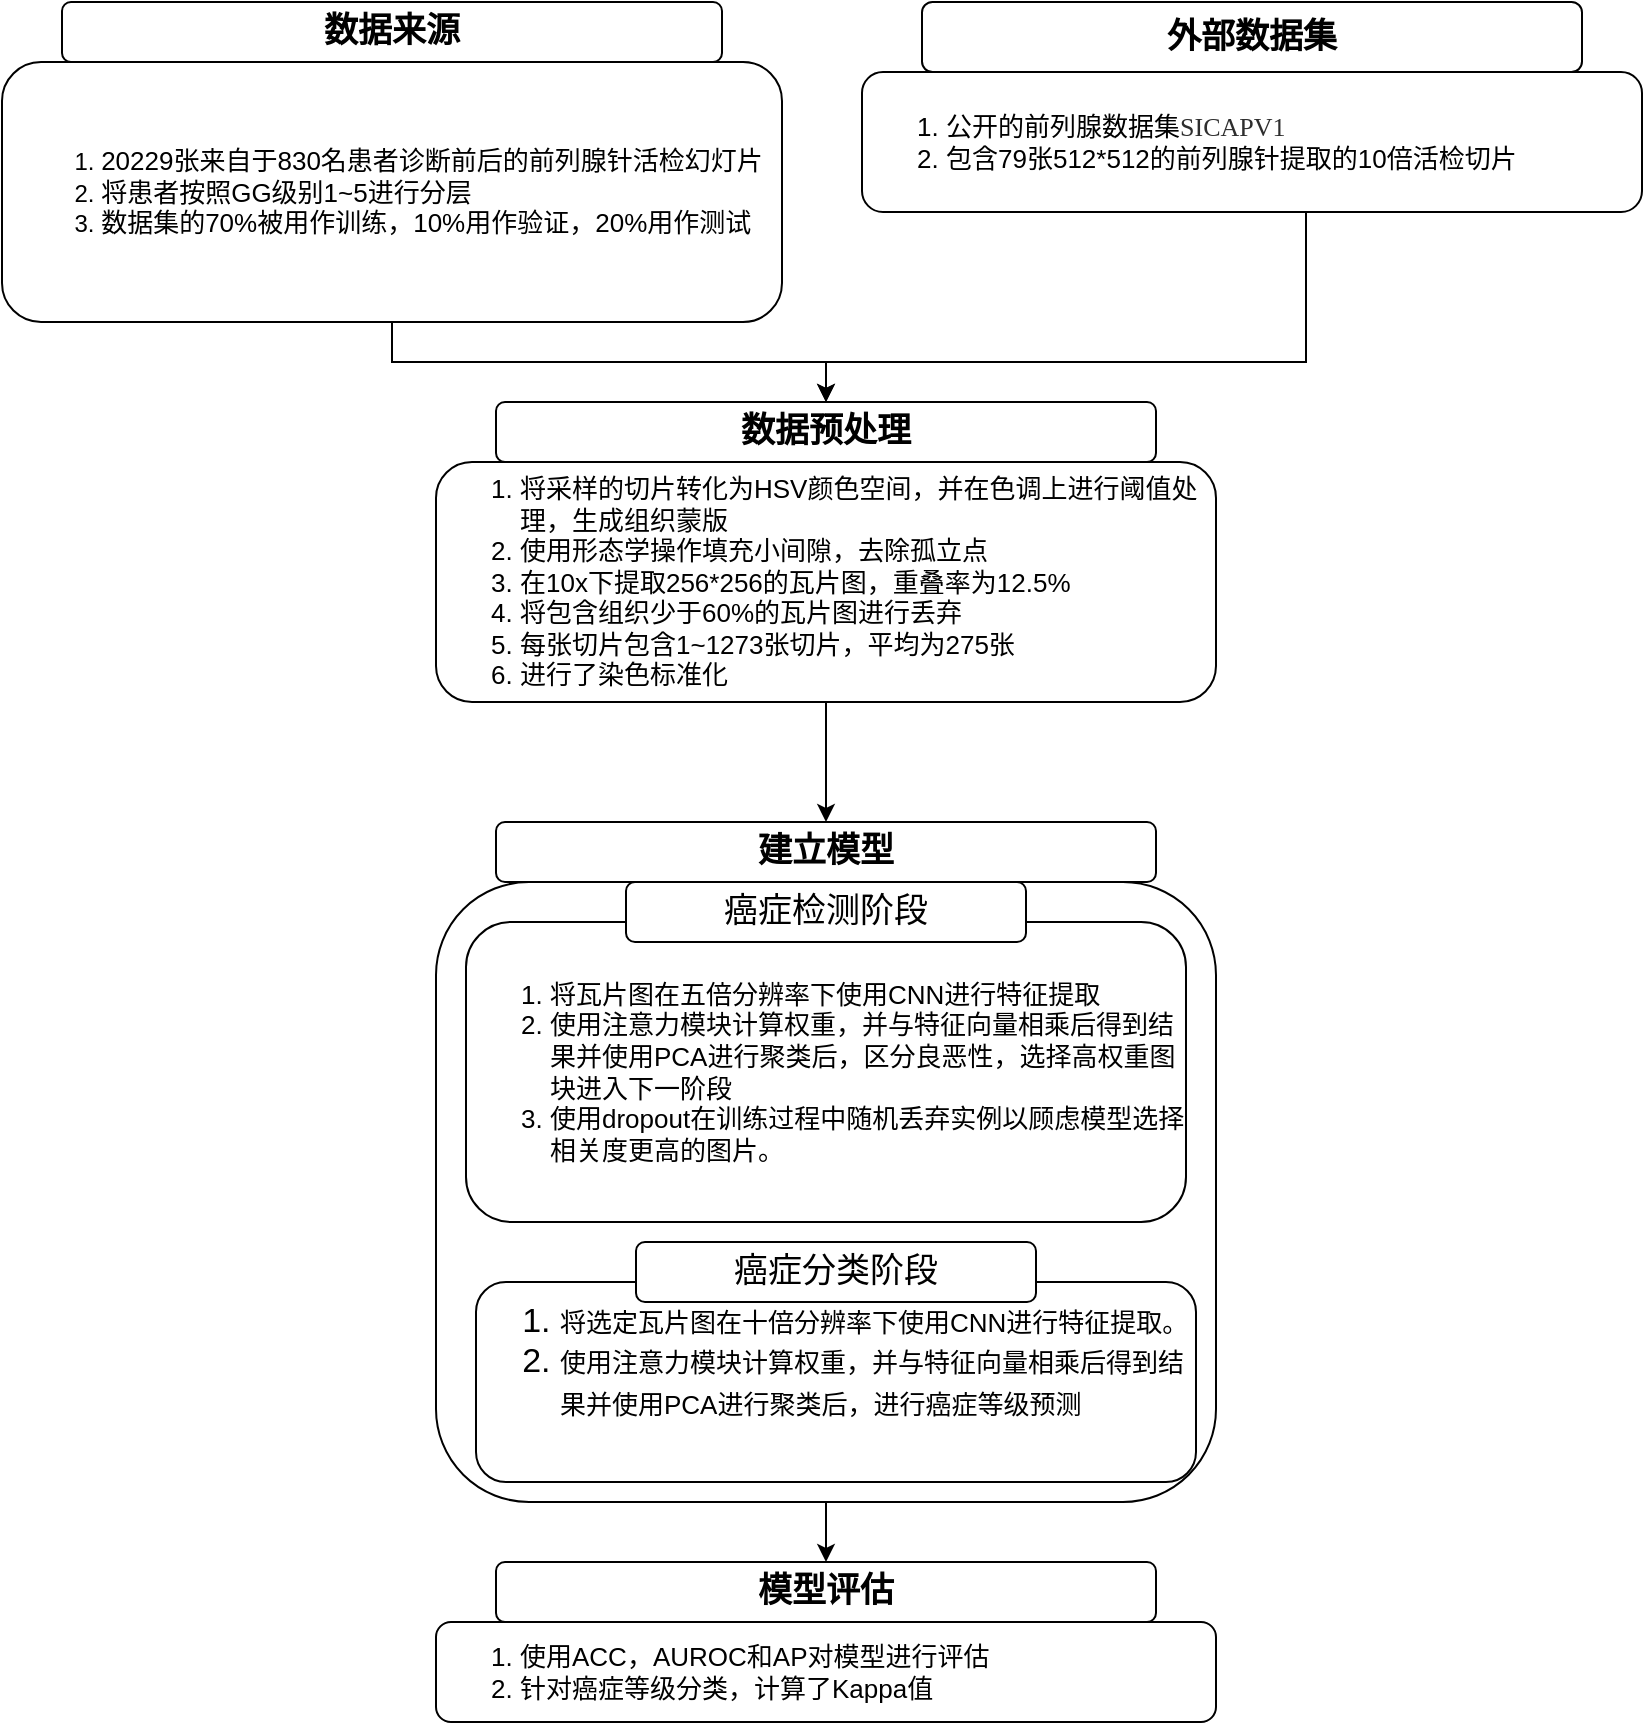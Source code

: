 <mxfile version="20.2.5" type="github"><diagram id="agdC9Qgm5-iNpq5A9fV3" name="第 1 页"><mxGraphModel dx="1550" dy="836" grid="1" gridSize="10" guides="1" tooltips="1" connect="1" arrows="1" fold="1" page="1" pageScale="1" pageWidth="827" pageHeight="1169" math="0" shadow="0"><root><mxCell id="0"/><mxCell id="1" parent="0"/><mxCell id="BVCVCiq-xuDZUUHBM4Xr-1" style="edgeStyle=orthogonalEdgeStyle;rounded=0;orthogonalLoop=1;jettySize=auto;html=1;entryX=0.5;entryY=0;entryDx=0;entryDy=0;fontSize=13;" parent="1" source="BVCVCiq-xuDZUUHBM4Xr-2" target="BVCVCiq-xuDZUUHBM4Xr-7" edge="1"><mxGeometry relative="1" as="geometry"/></mxCell><mxCell id="BVCVCiq-xuDZUUHBM4Xr-2" value="&lt;ol&gt;&lt;li&gt;&lt;font style=&quot;font-size: 13px;&quot;&gt;20229张来自于830名患者诊断前后的前列腺针活检幻灯片&lt;/font&gt;&lt;/li&gt;&lt;li style=&quot;text-align: left;&quot;&gt;&lt;font style=&quot;font-size: 13px;&quot;&gt;将患者按照GG级别1~5进行分层&lt;/font&gt;&lt;/li&gt;&lt;li style=&quot;text-align: left;&quot;&gt;&lt;font style=&quot;font-size: 13px;&quot;&gt;数据集的70%被用作训练，10%用作验证，20%用作测试&lt;/font&gt;&lt;/li&gt;&lt;/ol&gt;" style="rounded=1;whiteSpace=wrap;html=1;" parent="1" vertex="1"><mxGeometry y="250" width="390" height="130" as="geometry"/></mxCell><mxCell id="BVCVCiq-xuDZUUHBM4Xr-3" value="&lt;b&gt;&lt;font style=&quot;font-size: 17px;&quot;&gt;外部数据集&lt;/font&gt;&lt;/b&gt;" style="whiteSpace=wrap;html=1;rounded=1;" parent="1" vertex="1"><mxGeometry x="460" y="220" width="330" height="35" as="geometry"/></mxCell><mxCell id="BVCVCiq-xuDZUUHBM4Xr-4" value="&lt;font style=&quot;font-size: 17px;&quot;&gt;&lt;b&gt;数据来源&lt;/b&gt;&lt;/font&gt;" style="rounded=1;whiteSpace=wrap;html=1;fontSize=13;" parent="1" vertex="1"><mxGeometry x="30" y="220" width="330" height="30" as="geometry"/></mxCell><mxCell id="BVCVCiq-xuDZUUHBM4Xr-5" value="" style="edgeStyle=orthogonalEdgeStyle;rounded=0;orthogonalLoop=1;jettySize=auto;html=1;fontSize=13;" parent="1" source="BVCVCiq-xuDZUUHBM4Xr-6" target="BVCVCiq-xuDZUUHBM4Xr-7" edge="1"><mxGeometry relative="1" as="geometry"><Array as="points"><mxPoint x="652" y="400"/><mxPoint x="412" y="400"/></Array></mxGeometry></mxCell><mxCell id="BVCVCiq-xuDZUUHBM4Xr-6" value="&lt;ol style=&quot;font-size: 13px;&quot;&gt;&lt;li&gt;&lt;font style=&quot;font-size: 13px;&quot;&gt;公开的前列腺数据集&lt;span style=&quot;color: rgb(46, 46, 46); font-family: NexusSerif, Georgia, &amp;quot;Times New Roman&amp;quot;, Times, STIXGeneral, &amp;quot;Cambria Math&amp;quot;, &amp;quot;Lucida Sans Unicode&amp;quot;, &amp;quot;Microsoft Sans Serif&amp;quot;, &amp;quot;Segoe UI Symbol&amp;quot;, &amp;quot;Arial Unicode MS&amp;quot;, serif;&quot;&gt;SICAPV1&lt;/span&gt;&lt;/font&gt;&lt;/li&gt;&lt;li&gt;包含79张512*512的前列腺针提取的10倍活检切片&lt;/li&gt;&lt;/ol&gt;" style="rounded=1;whiteSpace=wrap;html=1;fontSize=17;align=left;" parent="1" vertex="1"><mxGeometry x="430" y="255" width="390" height="70" as="geometry"/></mxCell><mxCell id="BVCVCiq-xuDZUUHBM4Xr-7" value="&lt;b&gt;数据预处理&lt;/b&gt;" style="whiteSpace=wrap;html=1;fontSize=17;align=center;rounded=1;" parent="1" vertex="1"><mxGeometry x="247" y="420" width="330" height="30" as="geometry"/></mxCell><mxCell id="BVCVCiq-xuDZUUHBM4Xr-8" value="" style="edgeStyle=orthogonalEdgeStyle;rounded=0;orthogonalLoop=1;jettySize=auto;html=1;fontSize=13;" parent="1" source="BVCVCiq-xuDZUUHBM4Xr-9" target="BVCVCiq-xuDZUUHBM4Xr-10" edge="1"><mxGeometry relative="1" as="geometry"/></mxCell><mxCell id="BVCVCiq-xuDZUUHBM4Xr-9" value="&lt;ol&gt;&lt;li&gt;将采样的切片转化为HSV颜色空间，并在色调上进行阈值处理，生成组织蒙版&lt;/li&gt;&lt;li&gt;使用形态学操作填充小间隙，去除孤立点&lt;/li&gt;&lt;li&gt;在10x下提取256*256的瓦片图，重叠率为12.5%&lt;/li&gt;&lt;li&gt;将包含组织少于60%的瓦片图进行丢弃&lt;/li&gt;&lt;li&gt;每张切片包含1~1273张切片，平均为275张&lt;/li&gt;&lt;li&gt;进行了染色标准化&lt;/li&gt;&lt;/ol&gt;" style="rounded=1;whiteSpace=wrap;html=1;fontSize=13;align=left;" parent="1" vertex="1"><mxGeometry x="217" y="450" width="390" height="120" as="geometry"/></mxCell><mxCell id="BVCVCiq-xuDZUUHBM4Xr-10" value="&lt;font style=&quot;font-size: 17px;&quot;&gt;&lt;b&gt;建立模型&lt;/b&gt;&lt;/font&gt;" style="whiteSpace=wrap;html=1;fontSize=13;align=center;rounded=1;" parent="1" vertex="1"><mxGeometry x="247" y="630" width="330" height="30" as="geometry"/></mxCell><mxCell id="BVCVCiq-xuDZUUHBM4Xr-11" value="" style="edgeStyle=orthogonalEdgeStyle;rounded=0;orthogonalLoop=1;jettySize=auto;html=1;fontSize=13;" parent="1" source="BVCVCiq-xuDZUUHBM4Xr-12" target="BVCVCiq-xuDZUUHBM4Xr-17" edge="1"><mxGeometry relative="1" as="geometry"/></mxCell><mxCell id="BVCVCiq-xuDZUUHBM4Xr-12" value="" style="rounded=1;whiteSpace=wrap;html=1;fontSize=17;" parent="1" vertex="1"><mxGeometry x="217" y="660" width="390" height="310" as="geometry"/></mxCell><mxCell id="BVCVCiq-xuDZUUHBM4Xr-13" value="&lt;ol style=&quot;font-size: 13px;&quot;&gt;&lt;li style=&quot;&quot;&gt;&lt;span style=&quot;&quot;&gt;将瓦片图在五倍分辨率下使用&lt;/span&gt;&lt;font style=&quot;font-size: 13px;&quot;&gt;CNN进行特征提取&lt;/font&gt;&lt;/li&gt;&lt;li style=&quot;&quot;&gt;&lt;font style=&quot;font-size: 13px;&quot;&gt;使用注意力模块计算权重，并与特征向量相乘后得到结果并使用PCA进行聚类后，区分良恶性，选择高权重图块进入下一阶段&lt;/font&gt;&lt;/li&gt;&lt;li style=&quot;&quot;&gt;&lt;font style=&quot;font-size: 13px;&quot;&gt;使用dropout在训练过程中随机丢弃实例以顾虑模型选择相关度更高的图片。&lt;/font&gt;&lt;/li&gt;&lt;/ol&gt;" style="rounded=1;whiteSpace=wrap;html=1;fontSize=17;align=left;" parent="1" vertex="1"><mxGeometry x="232" y="680" width="360" height="150" as="geometry"/></mxCell><mxCell id="BVCVCiq-xuDZUUHBM4Xr-14" value="&lt;ol&gt;&lt;li&gt;&lt;font style=&quot;font-size: 13px;&quot;&gt;将选定瓦片图在十倍分辨率下使用CNN进行特征提取。&lt;/font&gt;&lt;/li&gt;&lt;li&gt;&lt;font style=&quot;font-size: 13px;&quot;&gt;使用注意力模块计算权重，并与特征向量相乘后得到结果并使用PCA进行聚类后，进行癌症等级预测&lt;/font&gt;&lt;/li&gt;&lt;/ol&gt;&lt;font style=&quot;font-size: 13px;&quot;&gt;&lt;br&gt;&lt;/font&gt;" style="rounded=1;whiteSpace=wrap;html=1;fontSize=17;align=left;" parent="1" vertex="1"><mxGeometry x="237" y="860" width="360" height="100" as="geometry"/></mxCell><mxCell id="BVCVCiq-xuDZUUHBM4Xr-15" value="癌症检测阶段" style="rounded=1;whiteSpace=wrap;html=1;fontSize=17;" parent="1" vertex="1"><mxGeometry x="312" y="660" width="200" height="30" as="geometry"/></mxCell><mxCell id="BVCVCiq-xuDZUUHBM4Xr-16" value="癌症分类阶段" style="rounded=1;whiteSpace=wrap;html=1;fontSize=17;" parent="1" vertex="1"><mxGeometry x="317" y="840" width="200" height="30" as="geometry"/></mxCell><mxCell id="BVCVCiq-xuDZUUHBM4Xr-17" value="&lt;b&gt;模型评估&lt;/b&gt;" style="rounded=1;whiteSpace=wrap;html=1;fontSize=17;" parent="1" vertex="1"><mxGeometry x="247" y="1000" width="330" height="30" as="geometry"/></mxCell><mxCell id="BVCVCiq-xuDZUUHBM4Xr-18" value="&lt;ol&gt;&lt;li&gt;使用ACC，AUROC和AP对模型进行评估&lt;/li&gt;&lt;li&gt;针对癌症等级分类，计算了Kappa值&lt;/li&gt;&lt;/ol&gt;" style="rounded=1;whiteSpace=wrap;html=1;fontSize=13;align=left;" parent="1" vertex="1"><mxGeometry x="217" y="1030" width="390" height="50" as="geometry"/></mxCell></root></mxGraphModel></diagram></mxfile>